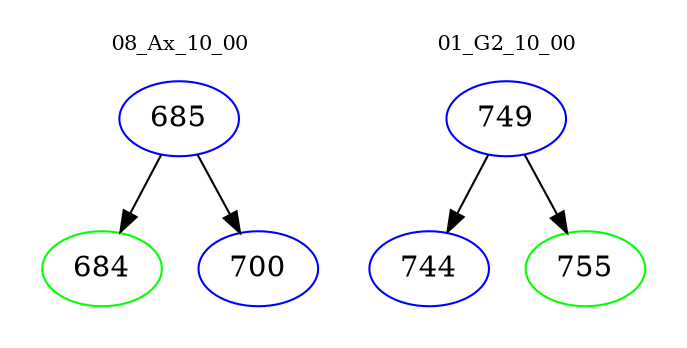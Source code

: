 digraph{
subgraph cluster_0 {
color = white
label = "08_Ax_10_00";
fontsize=10;
T0_685 [label="685", color="blue"]
T0_685 -> T0_684 [color="black"]
T0_684 [label="684", color="green"]
T0_685 -> T0_700 [color="black"]
T0_700 [label="700", color="blue"]
}
subgraph cluster_1 {
color = white
label = "01_G2_10_00";
fontsize=10;
T1_749 [label="749", color="blue"]
T1_749 -> T1_744 [color="black"]
T1_744 [label="744", color="blue"]
T1_749 -> T1_755 [color="black"]
T1_755 [label="755", color="green"]
}
}

